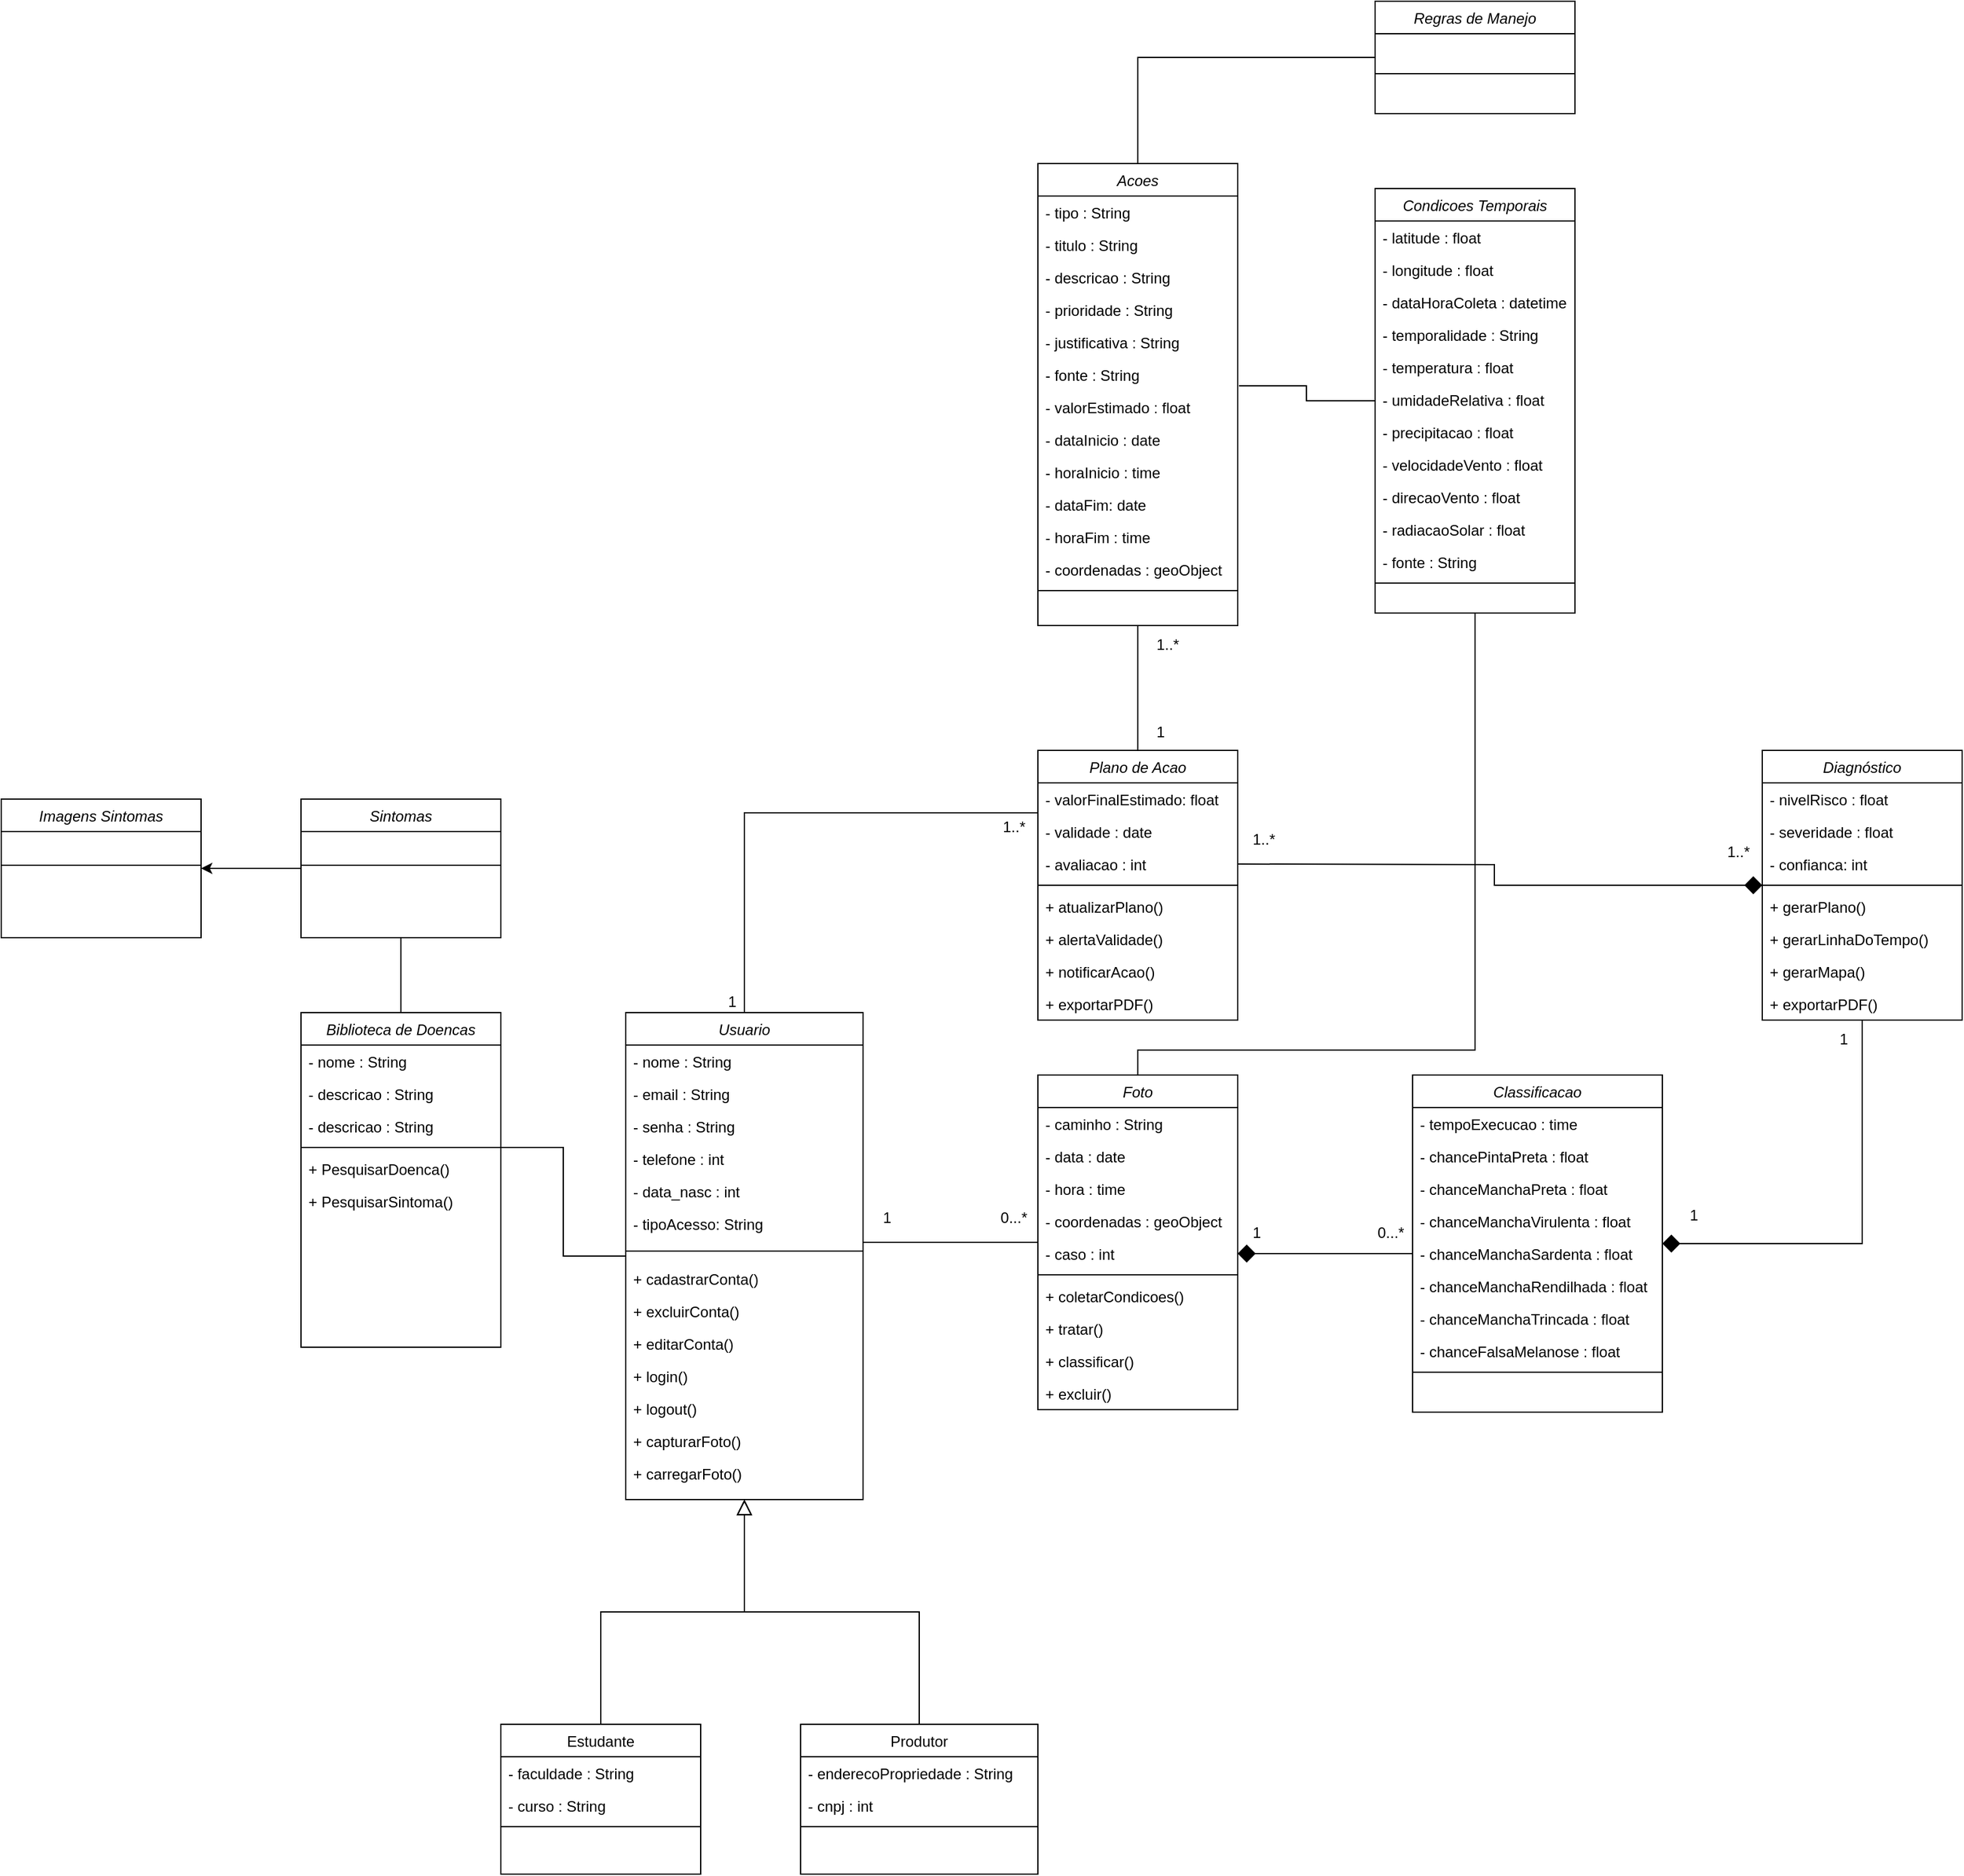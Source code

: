 <mxfile version="28.2.5">
  <diagram name="Page-1" id="BK-RmMaJlk2OzHddh4OF">
    <mxGraphModel dx="2253" dy="1946" grid="1" gridSize="10" guides="1" tooltips="1" connect="1" arrows="1" fold="1" page="1" pageScale="1" pageWidth="827" pageHeight="1169" math="0" shadow="0">
      <root>
        <mxCell id="0" />
        <mxCell id="1" parent="0" />
        <mxCell id="qF_1rKY4jH4bdmQ9bL5c-1" value="Usuario" style="swimlane;fontStyle=2;align=center;verticalAlign=top;childLayout=stackLayout;horizontal=1;startSize=26;horizontalStack=0;resizeParent=1;resizeLast=0;collapsible=1;marginBottom=0;rounded=0;shadow=0;strokeWidth=1;" vertex="1" parent="1">
          <mxGeometry x="210" y="40" width="190" height="390" as="geometry">
            <mxRectangle x="230" y="140" width="160" height="26" as="alternateBounds" />
          </mxGeometry>
        </mxCell>
        <mxCell id="qF_1rKY4jH4bdmQ9bL5c-2" value="- nome : String" style="text;align=left;verticalAlign=top;spacingLeft=4;spacingRight=4;overflow=hidden;rotatable=0;points=[[0,0.5],[1,0.5]];portConstraint=eastwest;" vertex="1" parent="qF_1rKY4jH4bdmQ9bL5c-1">
          <mxGeometry y="26" width="190" height="26" as="geometry" />
        </mxCell>
        <mxCell id="qF_1rKY4jH4bdmQ9bL5c-3" value="- email : String" style="text;align=left;verticalAlign=top;spacingLeft=4;spacingRight=4;overflow=hidden;rotatable=0;points=[[0,0.5],[1,0.5]];portConstraint=eastwest;rounded=0;shadow=0;html=0;" vertex="1" parent="qF_1rKY4jH4bdmQ9bL5c-1">
          <mxGeometry y="52" width="190" height="26" as="geometry" />
        </mxCell>
        <mxCell id="qF_1rKY4jH4bdmQ9bL5c-4" value="- senha : String" style="text;align=left;verticalAlign=top;spacingLeft=4;spacingRight=4;overflow=hidden;rotatable=0;points=[[0,0.5],[1,0.5]];portConstraint=eastwest;rounded=0;shadow=0;html=0;" vertex="1" parent="qF_1rKY4jH4bdmQ9bL5c-1">
          <mxGeometry y="78" width="190" height="26" as="geometry" />
        </mxCell>
        <mxCell id="qF_1rKY4jH4bdmQ9bL5c-5" value="- telefone : int" style="text;align=left;verticalAlign=top;spacingLeft=4;spacingRight=4;overflow=hidden;rotatable=0;points=[[0,0.5],[1,0.5]];portConstraint=eastwest;rounded=0;shadow=0;html=0;" vertex="1" parent="qF_1rKY4jH4bdmQ9bL5c-1">
          <mxGeometry y="104" width="190" height="26" as="geometry" />
        </mxCell>
        <mxCell id="qF_1rKY4jH4bdmQ9bL5c-148" value="- data_nasc : int" style="text;align=left;verticalAlign=top;spacingLeft=4;spacingRight=4;overflow=hidden;rotatable=0;points=[[0,0.5],[1,0.5]];portConstraint=eastwest;rounded=0;shadow=0;html=0;" vertex="1" parent="qF_1rKY4jH4bdmQ9bL5c-1">
          <mxGeometry y="130" width="190" height="26" as="geometry" />
        </mxCell>
        <mxCell id="qF_1rKY4jH4bdmQ9bL5c-6" value="- tipoAcesso: String" style="text;align=left;verticalAlign=top;spacingLeft=4;spacingRight=4;overflow=hidden;rotatable=0;points=[[0,0.5],[1,0.5]];portConstraint=eastwest;rounded=0;shadow=0;html=0;" vertex="1" parent="qF_1rKY4jH4bdmQ9bL5c-1">
          <mxGeometry y="156" width="190" height="26" as="geometry" />
        </mxCell>
        <mxCell id="qF_1rKY4jH4bdmQ9bL5c-7" value="" style="line;html=1;strokeWidth=1;align=left;verticalAlign=middle;spacingTop=-1;spacingLeft=3;spacingRight=3;rotatable=0;labelPosition=right;points=[];portConstraint=eastwest;" vertex="1" parent="qF_1rKY4jH4bdmQ9bL5c-1">
          <mxGeometry y="182" width="190" height="18" as="geometry" />
        </mxCell>
        <mxCell id="qF_1rKY4jH4bdmQ9bL5c-8" value="+ cadastrarConta()" style="text;align=left;verticalAlign=top;spacingLeft=4;spacingRight=4;overflow=hidden;rotatable=0;points=[[0,0.5],[1,0.5]];portConstraint=eastwest;rounded=0;shadow=0;html=0;" vertex="1" parent="qF_1rKY4jH4bdmQ9bL5c-1">
          <mxGeometry y="200" width="190" height="26" as="geometry" />
        </mxCell>
        <mxCell id="qF_1rKY4jH4bdmQ9bL5c-9" value="+ excluirConta()" style="text;align=left;verticalAlign=top;spacingLeft=4;spacingRight=4;overflow=hidden;rotatable=0;points=[[0,0.5],[1,0.5]];portConstraint=eastwest;rounded=0;shadow=0;html=0;" vertex="1" parent="qF_1rKY4jH4bdmQ9bL5c-1">
          <mxGeometry y="226" width="190" height="26" as="geometry" />
        </mxCell>
        <mxCell id="qF_1rKY4jH4bdmQ9bL5c-10" value="+ editarConta()" style="text;align=left;verticalAlign=top;spacingLeft=4;spacingRight=4;overflow=hidden;rotatable=0;points=[[0,0.5],[1,0.5]];portConstraint=eastwest;rounded=0;shadow=0;html=0;" vertex="1" parent="qF_1rKY4jH4bdmQ9bL5c-1">
          <mxGeometry y="252" width="190" height="26" as="geometry" />
        </mxCell>
        <mxCell id="qF_1rKY4jH4bdmQ9bL5c-11" value="+ login()" style="text;align=left;verticalAlign=top;spacingLeft=4;spacingRight=4;overflow=hidden;rotatable=0;points=[[0,0.5],[1,0.5]];portConstraint=eastwest;rounded=0;shadow=0;html=0;" vertex="1" parent="qF_1rKY4jH4bdmQ9bL5c-1">
          <mxGeometry y="278" width="190" height="26" as="geometry" />
        </mxCell>
        <mxCell id="qF_1rKY4jH4bdmQ9bL5c-12" value="+ logout()" style="text;align=left;verticalAlign=top;spacingLeft=4;spacingRight=4;overflow=hidden;rotatable=0;points=[[0,0.5],[1,0.5]];portConstraint=eastwest;rounded=0;shadow=0;html=0;" vertex="1" parent="qF_1rKY4jH4bdmQ9bL5c-1">
          <mxGeometry y="304" width="190" height="26" as="geometry" />
        </mxCell>
        <mxCell id="qF_1rKY4jH4bdmQ9bL5c-13" value="+ capturarFoto()" style="text;align=left;verticalAlign=top;spacingLeft=4;spacingRight=4;overflow=hidden;rotatable=0;points=[[0,0.5],[1,0.5]];portConstraint=eastwest;rounded=0;shadow=0;html=0;" vertex="1" parent="qF_1rKY4jH4bdmQ9bL5c-1">
          <mxGeometry y="330" width="190" height="26" as="geometry" />
        </mxCell>
        <mxCell id="qF_1rKY4jH4bdmQ9bL5c-14" value="+ carregarFoto()" style="text;align=left;verticalAlign=top;spacingLeft=4;spacingRight=4;overflow=hidden;rotatable=0;points=[[0,0.5],[1,0.5]];portConstraint=eastwest;rounded=0;shadow=0;html=0;" vertex="1" parent="qF_1rKY4jH4bdmQ9bL5c-1">
          <mxGeometry y="356" width="190" height="26" as="geometry" />
        </mxCell>
        <mxCell id="qF_1rKY4jH4bdmQ9bL5c-16" value="Estudante" style="swimlane;fontStyle=0;align=center;verticalAlign=top;childLayout=stackLayout;horizontal=1;startSize=26;horizontalStack=0;resizeParent=1;resizeLast=0;collapsible=1;marginBottom=0;rounded=0;shadow=0;strokeWidth=1;" vertex="1" parent="1">
          <mxGeometry x="110" y="610" width="160" height="120" as="geometry">
            <mxRectangle x="130" y="380" width="160" height="26" as="alternateBounds" />
          </mxGeometry>
        </mxCell>
        <mxCell id="qF_1rKY4jH4bdmQ9bL5c-17" value="- faculdade : String" style="text;align=left;verticalAlign=top;spacingLeft=4;spacingRight=4;overflow=hidden;rotatable=0;points=[[0,0.5],[1,0.5]];portConstraint=eastwest;" vertex="1" parent="qF_1rKY4jH4bdmQ9bL5c-16">
          <mxGeometry y="26" width="160" height="26" as="geometry" />
        </mxCell>
        <mxCell id="qF_1rKY4jH4bdmQ9bL5c-18" value="- curso : String" style="text;align=left;verticalAlign=top;spacingLeft=4;spacingRight=4;overflow=hidden;rotatable=0;points=[[0,0.5],[1,0.5]];portConstraint=eastwest;rounded=0;shadow=0;html=0;" vertex="1" parent="qF_1rKY4jH4bdmQ9bL5c-16">
          <mxGeometry y="52" width="160" height="26" as="geometry" />
        </mxCell>
        <mxCell id="qF_1rKY4jH4bdmQ9bL5c-19" value="" style="line;html=1;strokeWidth=1;align=left;verticalAlign=middle;spacingTop=-1;spacingLeft=3;spacingRight=3;rotatable=0;labelPosition=right;points=[];portConstraint=eastwest;" vertex="1" parent="qF_1rKY4jH4bdmQ9bL5c-16">
          <mxGeometry y="78" width="160" height="8" as="geometry" />
        </mxCell>
        <mxCell id="qF_1rKY4jH4bdmQ9bL5c-20" value="" style="endArrow=block;endSize=10;endFill=0;shadow=0;strokeWidth=1;rounded=0;curved=0;edgeStyle=elbowEdgeStyle;elbow=vertical;" edge="1" parent="1" source="qF_1rKY4jH4bdmQ9bL5c-16" target="qF_1rKY4jH4bdmQ9bL5c-1">
          <mxGeometry width="160" relative="1" as="geometry">
            <mxPoint x="200" y="203" as="sourcePoint" />
            <mxPoint x="200" y="203" as="targetPoint" />
          </mxGeometry>
        </mxCell>
        <mxCell id="qF_1rKY4jH4bdmQ9bL5c-21" value="Produtor" style="swimlane;fontStyle=0;align=center;verticalAlign=top;childLayout=stackLayout;horizontal=1;startSize=26;horizontalStack=0;resizeParent=1;resizeLast=0;collapsible=1;marginBottom=0;rounded=0;shadow=0;strokeWidth=1;" vertex="1" parent="1">
          <mxGeometry x="350" y="610" width="190" height="120" as="geometry">
            <mxRectangle x="340" y="380" width="170" height="26" as="alternateBounds" />
          </mxGeometry>
        </mxCell>
        <mxCell id="qF_1rKY4jH4bdmQ9bL5c-22" value="- enderecoPropriedade : String" style="text;align=left;verticalAlign=top;spacingLeft=4;spacingRight=4;overflow=hidden;rotatable=0;points=[[0,0.5],[1,0.5]];portConstraint=eastwest;" vertex="1" parent="qF_1rKY4jH4bdmQ9bL5c-21">
          <mxGeometry y="26" width="190" height="26" as="geometry" />
        </mxCell>
        <mxCell id="qF_1rKY4jH4bdmQ9bL5c-23" value="- cnpj : int" style="text;align=left;verticalAlign=top;spacingLeft=4;spacingRight=4;overflow=hidden;rotatable=0;points=[[0,0.5],[1,0.5]];portConstraint=eastwest;" vertex="1" parent="qF_1rKY4jH4bdmQ9bL5c-21">
          <mxGeometry y="52" width="190" height="26" as="geometry" />
        </mxCell>
        <mxCell id="qF_1rKY4jH4bdmQ9bL5c-24" value="" style="line;html=1;strokeWidth=1;align=left;verticalAlign=middle;spacingTop=-1;spacingLeft=3;spacingRight=3;rotatable=0;labelPosition=right;points=[];portConstraint=eastwest;" vertex="1" parent="qF_1rKY4jH4bdmQ9bL5c-21">
          <mxGeometry y="78" width="190" height="8" as="geometry" />
        </mxCell>
        <mxCell id="qF_1rKY4jH4bdmQ9bL5c-25" value="" style="endArrow=block;endSize=10;endFill=0;shadow=0;strokeWidth=1;rounded=0;curved=0;edgeStyle=elbowEdgeStyle;elbow=vertical;" edge="1" parent="1" source="qF_1rKY4jH4bdmQ9bL5c-21" target="qF_1rKY4jH4bdmQ9bL5c-1">
          <mxGeometry width="160" relative="1" as="geometry">
            <mxPoint x="210" y="373" as="sourcePoint" />
            <mxPoint x="310" y="271" as="targetPoint" />
          </mxGeometry>
        </mxCell>
        <mxCell id="qF_1rKY4jH4bdmQ9bL5c-143" style="edgeStyle=orthogonalEdgeStyle;rounded=0;orthogonalLoop=1;jettySize=auto;html=1;entryX=0.5;entryY=1;entryDx=0;entryDy=0;endArrow=none;endFill=0;" edge="1" parent="1" source="qF_1rKY4jH4bdmQ9bL5c-26" target="qF_1rKY4jH4bdmQ9bL5c-90">
          <mxGeometry relative="1" as="geometry">
            <Array as="points">
              <mxPoint x="620" y="70" />
              <mxPoint x="890" y="70" />
            </Array>
          </mxGeometry>
        </mxCell>
        <mxCell id="qF_1rKY4jH4bdmQ9bL5c-26" value="Foto" style="swimlane;fontStyle=2;align=center;verticalAlign=top;childLayout=stackLayout;horizontal=1;startSize=26;horizontalStack=0;resizeParent=1;resizeLast=0;collapsible=1;marginBottom=0;rounded=0;shadow=0;strokeWidth=1;" vertex="1" parent="1">
          <mxGeometry x="540" y="90" width="160" height="268" as="geometry">
            <mxRectangle x="550" y="140" width="160" height="26" as="alternateBounds" />
          </mxGeometry>
        </mxCell>
        <mxCell id="qF_1rKY4jH4bdmQ9bL5c-27" value="- caminho : String" style="text;align=left;verticalAlign=top;spacingLeft=4;spacingRight=4;overflow=hidden;rotatable=0;points=[[0,0.5],[1,0.5]];portConstraint=eastwest;" vertex="1" parent="qF_1rKY4jH4bdmQ9bL5c-26">
          <mxGeometry y="26" width="160" height="26" as="geometry" />
        </mxCell>
        <mxCell id="qF_1rKY4jH4bdmQ9bL5c-28" value="- data : date" style="text;align=left;verticalAlign=top;spacingLeft=4;spacingRight=4;overflow=hidden;rotatable=0;points=[[0,0.5],[1,0.5]];portConstraint=eastwest;rounded=0;shadow=0;html=0;" vertex="1" parent="qF_1rKY4jH4bdmQ9bL5c-26">
          <mxGeometry y="52" width="160" height="26" as="geometry" />
        </mxCell>
        <mxCell id="qF_1rKY4jH4bdmQ9bL5c-29" value="- hora : time" style="text;align=left;verticalAlign=top;spacingLeft=4;spacingRight=4;overflow=hidden;rotatable=0;points=[[0,0.5],[1,0.5]];portConstraint=eastwest;rounded=0;shadow=0;html=0;" vertex="1" parent="qF_1rKY4jH4bdmQ9bL5c-26">
          <mxGeometry y="78" width="160" height="26" as="geometry" />
        </mxCell>
        <mxCell id="qF_1rKY4jH4bdmQ9bL5c-155" value="- coordenadas : geoObject" style="text;align=left;verticalAlign=top;spacingLeft=4;spacingRight=4;overflow=hidden;rotatable=0;points=[[0,0.5],[1,0.5]];portConstraint=eastwest;rounded=0;shadow=0;html=0;" vertex="1" parent="qF_1rKY4jH4bdmQ9bL5c-26">
          <mxGeometry y="104" width="160" height="26" as="geometry" />
        </mxCell>
        <mxCell id="qF_1rKY4jH4bdmQ9bL5c-30" value="- caso : int" style="text;align=left;verticalAlign=top;spacingLeft=4;spacingRight=4;overflow=hidden;rotatable=0;points=[[0,0.5],[1,0.5]];portConstraint=eastwest;rounded=0;shadow=0;html=0;" vertex="1" parent="qF_1rKY4jH4bdmQ9bL5c-26">
          <mxGeometry y="130" width="160" height="26" as="geometry" />
        </mxCell>
        <mxCell id="qF_1rKY4jH4bdmQ9bL5c-31" value="" style="line;html=1;strokeWidth=1;align=left;verticalAlign=middle;spacingTop=-1;spacingLeft=3;spacingRight=3;rotatable=0;labelPosition=right;points=[];portConstraint=eastwest;" vertex="1" parent="qF_1rKY4jH4bdmQ9bL5c-26">
          <mxGeometry y="156" width="160" height="8" as="geometry" />
        </mxCell>
        <mxCell id="qF_1rKY4jH4bdmQ9bL5c-32" value="+ coletarCondicoes()" style="text;align=left;verticalAlign=top;spacingLeft=4;spacingRight=4;overflow=hidden;rotatable=0;points=[[0,0.5],[1,0.5]];portConstraint=eastwest;rounded=0;shadow=0;html=0;" vertex="1" parent="qF_1rKY4jH4bdmQ9bL5c-26">
          <mxGeometry y="164" width="160" height="26" as="geometry" />
        </mxCell>
        <mxCell id="qF_1rKY4jH4bdmQ9bL5c-156" value="+ tratar()" style="text;align=left;verticalAlign=top;spacingLeft=4;spacingRight=4;overflow=hidden;rotatable=0;points=[[0,0.5],[1,0.5]];portConstraint=eastwest;rounded=0;shadow=0;html=0;" vertex="1" parent="qF_1rKY4jH4bdmQ9bL5c-26">
          <mxGeometry y="190" width="160" height="26" as="geometry" />
        </mxCell>
        <mxCell id="qF_1rKY4jH4bdmQ9bL5c-33" value="+ classificar()" style="text;align=left;verticalAlign=top;spacingLeft=4;spacingRight=4;overflow=hidden;rotatable=0;points=[[0,0.5],[1,0.5]];portConstraint=eastwest;rounded=0;shadow=0;html=0;" vertex="1" parent="qF_1rKY4jH4bdmQ9bL5c-26">
          <mxGeometry y="216" width="160" height="26" as="geometry" />
        </mxCell>
        <mxCell id="qF_1rKY4jH4bdmQ9bL5c-34" value="+ excluir()" style="text;align=left;verticalAlign=top;spacingLeft=4;spacingRight=4;overflow=hidden;rotatable=0;points=[[0,0.5],[1,0.5]];portConstraint=eastwest;rounded=0;shadow=0;html=0;" vertex="1" parent="qF_1rKY4jH4bdmQ9bL5c-26">
          <mxGeometry y="242" width="160" height="26" as="geometry" />
        </mxCell>
        <mxCell id="qF_1rKY4jH4bdmQ9bL5c-35" value="" style="endArrow=none;shadow=0;strokeWidth=1;rounded=0;curved=0;endFill=0;edgeStyle=elbowEdgeStyle;elbow=vertical;" edge="1" parent="1" source="qF_1rKY4jH4bdmQ9bL5c-1" target="qF_1rKY4jH4bdmQ9bL5c-26">
          <mxGeometry x="0.5" y="41" relative="1" as="geometry">
            <mxPoint x="380" y="192" as="sourcePoint" />
            <mxPoint x="540" y="192" as="targetPoint" />
            <mxPoint x="-40" y="32" as="offset" />
          </mxGeometry>
        </mxCell>
        <mxCell id="qF_1rKY4jH4bdmQ9bL5c-36" value="1" style="resizable=0;align=left;verticalAlign=bottom;labelBackgroundColor=none;fontSize=12;" connectable="0" vertex="1" parent="qF_1rKY4jH4bdmQ9bL5c-35">
          <mxGeometry x="-1" relative="1" as="geometry">
            <mxPoint x="14" y="-11" as="offset" />
          </mxGeometry>
        </mxCell>
        <mxCell id="qF_1rKY4jH4bdmQ9bL5c-37" value="0...*" style="resizable=0;align=right;verticalAlign=bottom;labelBackgroundColor=none;fontSize=12;" connectable="0" vertex="1" parent="qF_1rKY4jH4bdmQ9bL5c-35">
          <mxGeometry x="1" relative="1" as="geometry">
            <mxPoint x="-7" y="-11" as="offset" />
          </mxGeometry>
        </mxCell>
        <mxCell id="qF_1rKY4jH4bdmQ9bL5c-38" style="edgeStyle=orthogonalEdgeStyle;rounded=0;orthogonalLoop=1;jettySize=auto;html=1;entryX=0.5;entryY=1;entryDx=0;entryDy=0;endArrow=none;endFill=0;startArrow=diamond;startFill=1;startSize=12;" edge="1" parent="1" source="qF_1rKY4jH4bdmQ9bL5c-39" target="qF_1rKY4jH4bdmQ9bL5c-64">
          <mxGeometry relative="1" as="geometry" />
        </mxCell>
        <mxCell id="qF_1rKY4jH4bdmQ9bL5c-39" value="Classificacao" style="swimlane;fontStyle=2;align=center;verticalAlign=top;childLayout=stackLayout;horizontal=1;startSize=26;horizontalStack=0;resizeParent=1;resizeLast=0;collapsible=1;marginBottom=0;rounded=0;shadow=0;strokeWidth=1;" vertex="1" parent="1">
          <mxGeometry x="840" y="90" width="200" height="270" as="geometry">
            <mxRectangle x="550" y="140" width="160" height="26" as="alternateBounds" />
          </mxGeometry>
        </mxCell>
        <mxCell id="qF_1rKY4jH4bdmQ9bL5c-40" value="- tempoExecucao : time" style="text;align=left;verticalAlign=top;spacingLeft=4;spacingRight=4;overflow=hidden;rotatable=0;points=[[0,0.5],[1,0.5]];portConstraint=eastwest;" vertex="1" parent="qF_1rKY4jH4bdmQ9bL5c-39">
          <mxGeometry y="26" width="200" height="26" as="geometry" />
        </mxCell>
        <mxCell id="qF_1rKY4jH4bdmQ9bL5c-42" value="- chancePintaPreta : float" style="text;align=left;verticalAlign=top;spacingLeft=4;spacingRight=4;overflow=hidden;rotatable=0;points=[[0,0.5],[1,0.5]];portConstraint=eastwest;rounded=0;shadow=0;html=0;" vertex="1" parent="qF_1rKY4jH4bdmQ9bL5c-39">
          <mxGeometry y="52" width="200" height="26" as="geometry" />
        </mxCell>
        <mxCell id="qF_1rKY4jH4bdmQ9bL5c-43" value="- chanceManchaPreta : float" style="text;align=left;verticalAlign=top;spacingLeft=4;spacingRight=4;overflow=hidden;rotatable=0;points=[[0,0.5],[1,0.5]];portConstraint=eastwest;rounded=0;shadow=0;html=0;" vertex="1" parent="qF_1rKY4jH4bdmQ9bL5c-39">
          <mxGeometry y="78" width="200" height="26" as="geometry" />
        </mxCell>
        <mxCell id="qF_1rKY4jH4bdmQ9bL5c-44" value="- chanceManchaVirulenta : float" style="text;align=left;verticalAlign=top;spacingLeft=4;spacingRight=4;overflow=hidden;rotatable=0;points=[[0,0.5],[1,0.5]];portConstraint=eastwest;rounded=0;shadow=0;html=0;" vertex="1" parent="qF_1rKY4jH4bdmQ9bL5c-39">
          <mxGeometry y="104" width="200" height="26" as="geometry" />
        </mxCell>
        <mxCell id="qF_1rKY4jH4bdmQ9bL5c-45" value="- chanceManchaSardenta : float" style="text;align=left;verticalAlign=top;spacingLeft=4;spacingRight=4;overflow=hidden;rotatable=0;points=[[0,0.5],[1,0.5]];portConstraint=eastwest;rounded=0;shadow=0;html=0;" vertex="1" parent="qF_1rKY4jH4bdmQ9bL5c-39">
          <mxGeometry y="130" width="200" height="26" as="geometry" />
        </mxCell>
        <mxCell id="qF_1rKY4jH4bdmQ9bL5c-46" value="- chanceManchaRendilhada : float" style="text;align=left;verticalAlign=top;spacingLeft=4;spacingRight=4;overflow=hidden;rotatable=0;points=[[0,0.5],[1,0.5]];portConstraint=eastwest;rounded=0;shadow=0;html=0;" vertex="1" parent="qF_1rKY4jH4bdmQ9bL5c-39">
          <mxGeometry y="156" width="200" height="26" as="geometry" />
        </mxCell>
        <mxCell id="qF_1rKY4jH4bdmQ9bL5c-47" value="- chanceManchaTrincada : float" style="text;align=left;verticalAlign=top;spacingLeft=4;spacingRight=4;overflow=hidden;rotatable=0;points=[[0,0.5],[1,0.5]];portConstraint=eastwest;rounded=0;shadow=0;html=0;" vertex="1" parent="qF_1rKY4jH4bdmQ9bL5c-39">
          <mxGeometry y="182" width="200" height="26" as="geometry" />
        </mxCell>
        <mxCell id="qF_1rKY4jH4bdmQ9bL5c-48" value="- chanceFalsaMelanose : float" style="text;align=left;verticalAlign=top;spacingLeft=4;spacingRight=4;overflow=hidden;rotatable=0;points=[[0,0.5],[1,0.5]];portConstraint=eastwest;rounded=0;shadow=0;html=0;" vertex="1" parent="qF_1rKY4jH4bdmQ9bL5c-39">
          <mxGeometry y="208" width="200" height="26" as="geometry" />
        </mxCell>
        <mxCell id="qF_1rKY4jH4bdmQ9bL5c-49" value="" style="line;html=1;strokeWidth=1;align=left;verticalAlign=middle;spacingTop=-1;spacingLeft=3;spacingRight=3;rotatable=0;labelPosition=right;points=[];portConstraint=eastwest;" vertex="1" parent="qF_1rKY4jH4bdmQ9bL5c-39">
          <mxGeometry y="234" width="200" height="8" as="geometry" />
        </mxCell>
        <mxCell id="qF_1rKY4jH4bdmQ9bL5c-52" value="" style="edgeStyle=orthogonalEdgeStyle;rounded=0;orthogonalLoop=1;jettySize=auto;html=1;entryX=0;entryY=0.5;entryDx=0;entryDy=0;endArrow=none;endFill=0;startArrow=diamond;startFill=1;startSize=12;" edge="1" parent="1" source="qF_1rKY4jH4bdmQ9bL5c-30" target="qF_1rKY4jH4bdmQ9bL5c-45">
          <mxGeometry relative="1" as="geometry" />
        </mxCell>
        <mxCell id="qF_1rKY4jH4bdmQ9bL5c-53" value="1" style="resizable=0;align=left;verticalAlign=bottom;labelBackgroundColor=none;fontSize=12;" connectable="0" vertex="1" parent="1">
          <mxGeometry x="710" y="225" as="geometry" />
        </mxCell>
        <mxCell id="qF_1rKY4jH4bdmQ9bL5c-54" value="0...*" style="resizable=0;align=left;verticalAlign=bottom;labelBackgroundColor=none;fontSize=12;direction=west;" connectable="0" vertex="1" parent="1">
          <mxGeometry x="810" y="225" as="geometry" />
        </mxCell>
        <mxCell id="qF_1rKY4jH4bdmQ9bL5c-55" value="Plano de Acao" style="swimlane;fontStyle=2;align=center;verticalAlign=top;childLayout=stackLayout;horizontal=1;startSize=26;horizontalStack=0;resizeParent=1;resizeLast=0;collapsible=1;marginBottom=0;rounded=0;shadow=0;strokeWidth=1;" vertex="1" parent="1">
          <mxGeometry x="540" y="-170" width="160" height="216" as="geometry">
            <mxRectangle x="550" y="140" width="160" height="26" as="alternateBounds" />
          </mxGeometry>
        </mxCell>
        <mxCell id="qF_1rKY4jH4bdmQ9bL5c-78" value="- valorFinalEstimado: float" style="text;align=left;verticalAlign=top;spacingLeft=4;spacingRight=4;overflow=hidden;rotatable=0;points=[[0,0.5],[1,0.5]];portConstraint=eastwest;" vertex="1" parent="qF_1rKY4jH4bdmQ9bL5c-55">
          <mxGeometry y="26" width="160" height="26" as="geometry" />
        </mxCell>
        <mxCell id="qF_1rKY4jH4bdmQ9bL5c-81" value="- validade : date" style="text;align=left;verticalAlign=top;spacingLeft=4;spacingRight=4;overflow=hidden;rotatable=0;points=[[0,0.5],[1,0.5]];portConstraint=eastwest;" vertex="1" parent="qF_1rKY4jH4bdmQ9bL5c-55">
          <mxGeometry y="52" width="160" height="26" as="geometry" />
        </mxCell>
        <mxCell id="qF_1rKY4jH4bdmQ9bL5c-110" value="- avaliacao : int" style="text;align=left;verticalAlign=top;spacingLeft=4;spacingRight=4;overflow=hidden;rotatable=0;points=[[0,0.5],[1,0.5]];portConstraint=eastwest;" vertex="1" parent="qF_1rKY4jH4bdmQ9bL5c-55">
          <mxGeometry y="78" width="160" height="26" as="geometry" />
        </mxCell>
        <mxCell id="qF_1rKY4jH4bdmQ9bL5c-57" value="" style="line;html=1;strokeWidth=1;align=left;verticalAlign=middle;spacingTop=-1;spacingLeft=3;spacingRight=3;rotatable=0;labelPosition=right;points=[];portConstraint=eastwest;" vertex="1" parent="qF_1rKY4jH4bdmQ9bL5c-55">
          <mxGeometry y="104" width="160" height="8" as="geometry" />
        </mxCell>
        <mxCell id="qF_1rKY4jH4bdmQ9bL5c-126" value="+ atualizarPlano()" style="text;align=left;verticalAlign=top;spacingLeft=4;spacingRight=4;overflow=hidden;rotatable=0;points=[[0,0.5],[1,0.5]];portConstraint=eastwest;" vertex="1" parent="qF_1rKY4jH4bdmQ9bL5c-55">
          <mxGeometry y="112" width="160" height="26" as="geometry" />
        </mxCell>
        <mxCell id="qF_1rKY4jH4bdmQ9bL5c-157" value="+ alertaValidade()" style="text;align=left;verticalAlign=top;spacingLeft=4;spacingRight=4;overflow=hidden;rotatable=0;points=[[0,0.5],[1,0.5]];portConstraint=eastwest;" vertex="1" parent="qF_1rKY4jH4bdmQ9bL5c-55">
          <mxGeometry y="138" width="160" height="26" as="geometry" />
        </mxCell>
        <mxCell id="qF_1rKY4jH4bdmQ9bL5c-127" value="+ notificarAcao()" style="text;align=left;verticalAlign=top;spacingLeft=4;spacingRight=4;overflow=hidden;rotatable=0;points=[[0,0.5],[1,0.5]];portConstraint=eastwest;" vertex="1" parent="qF_1rKY4jH4bdmQ9bL5c-55">
          <mxGeometry y="164" width="160" height="26" as="geometry" />
        </mxCell>
        <mxCell id="qF_1rKY4jH4bdmQ9bL5c-144" value="+ exportarPDF()" style="text;align=left;verticalAlign=top;spacingLeft=4;spacingRight=4;overflow=hidden;rotatable=0;points=[[0,0.5],[1,0.5]];portConstraint=eastwest;" vertex="1" parent="qF_1rKY4jH4bdmQ9bL5c-55">
          <mxGeometry y="190" width="160" height="26" as="geometry" />
        </mxCell>
        <mxCell id="qF_1rKY4jH4bdmQ9bL5c-59" value="1" style="resizable=0;align=left;verticalAlign=bottom;labelBackgroundColor=none;fontSize=12;" connectable="0" vertex="1" parent="1">
          <mxGeometry x="290" y="40" as="geometry" />
        </mxCell>
        <mxCell id="qF_1rKY4jH4bdmQ9bL5c-60" value="1..*" style="resizable=0;align=left;verticalAlign=bottom;labelBackgroundColor=none;fontSize=12;" connectable="0" vertex="1" parent="1">
          <mxGeometry x="510" y="-100" as="geometry" />
        </mxCell>
        <mxCell id="qF_1rKY4jH4bdmQ9bL5c-61" style="edgeStyle=orthogonalEdgeStyle;rounded=0;orthogonalLoop=1;jettySize=auto;html=1;entryX=0;entryY=0.5;entryDx=0;entryDy=0;endArrow=diamond;endFill=1;startSize=6;endSize=12;" edge="1" parent="1" target="qF_1rKY4jH4bdmQ9bL5c-64">
          <mxGeometry relative="1" as="geometry">
            <mxPoint x="700" y="-79" as="sourcePoint" />
          </mxGeometry>
        </mxCell>
        <mxCell id="qF_1rKY4jH4bdmQ9bL5c-62" value="1..*" style="resizable=0;align=left;verticalAlign=bottom;labelBackgroundColor=none;fontSize=12;direction=west;" connectable="0" vertex="1" parent="1">
          <mxGeometry x="1090" y="-80" as="geometry" />
        </mxCell>
        <mxCell id="qF_1rKY4jH4bdmQ9bL5c-63" value="1..*" style="resizable=0;align=left;verticalAlign=bottom;labelBackgroundColor=none;fontSize=12;direction=west;" connectable="0" vertex="1" parent="1">
          <mxGeometry x="710" y="-90" as="geometry" />
        </mxCell>
        <mxCell id="qF_1rKY4jH4bdmQ9bL5c-64" value="Diagnóstico" style="swimlane;fontStyle=2;align=center;verticalAlign=top;childLayout=stackLayout;horizontal=1;startSize=26;horizontalStack=0;resizeParent=1;resizeLast=0;collapsible=1;marginBottom=0;rounded=0;shadow=0;strokeWidth=1;" vertex="1" parent="1">
          <mxGeometry x="1120" y="-170" width="160" height="216" as="geometry">
            <mxRectangle x="550" y="140" width="160" height="26" as="alternateBounds" />
          </mxGeometry>
        </mxCell>
        <mxCell id="qF_1rKY4jH4bdmQ9bL5c-65" value="- nivelRisco : float" style="text;align=left;verticalAlign=top;spacingLeft=4;spacingRight=4;overflow=hidden;rotatable=0;points=[[0,0.5],[1,0.5]];portConstraint=eastwest;" vertex="1" parent="qF_1rKY4jH4bdmQ9bL5c-64">
          <mxGeometry y="26" width="160" height="26" as="geometry" />
        </mxCell>
        <mxCell id="qF_1rKY4jH4bdmQ9bL5c-145" value="- severidade : float" style="text;align=left;verticalAlign=top;spacingLeft=4;spacingRight=4;overflow=hidden;rotatable=0;points=[[0,0.5],[1,0.5]];portConstraint=eastwest;" vertex="1" parent="qF_1rKY4jH4bdmQ9bL5c-64">
          <mxGeometry y="52" width="160" height="26" as="geometry" />
        </mxCell>
        <mxCell id="qF_1rKY4jH4bdmQ9bL5c-128" value="- confianca: int" style="text;align=left;verticalAlign=top;spacingLeft=4;spacingRight=4;overflow=hidden;rotatable=0;points=[[0,0.5],[1,0.5]];portConstraint=eastwest;" vertex="1" parent="qF_1rKY4jH4bdmQ9bL5c-64">
          <mxGeometry y="78" width="160" height="26" as="geometry" />
        </mxCell>
        <mxCell id="qF_1rKY4jH4bdmQ9bL5c-66" value="" style="line;html=1;strokeWidth=1;align=left;verticalAlign=middle;spacingTop=-1;spacingLeft=3;spacingRight=3;rotatable=0;labelPosition=right;points=[];portConstraint=eastwest;" vertex="1" parent="qF_1rKY4jH4bdmQ9bL5c-64">
          <mxGeometry y="104" width="160" height="8" as="geometry" />
        </mxCell>
        <mxCell id="qF_1rKY4jH4bdmQ9bL5c-149" value="+ gerarPlano()" style="text;align=left;verticalAlign=top;spacingLeft=4;spacingRight=4;overflow=hidden;rotatable=0;points=[[0,0.5],[1,0.5]];portConstraint=eastwest;rounded=0;shadow=0;html=0;" vertex="1" parent="qF_1rKY4jH4bdmQ9bL5c-64">
          <mxGeometry y="112" width="160" height="26" as="geometry" />
        </mxCell>
        <mxCell id="qF_1rKY4jH4bdmQ9bL5c-152" value="+ gerarLinhaDoTempo()" style="text;align=left;verticalAlign=top;spacingLeft=4;spacingRight=4;overflow=hidden;rotatable=0;points=[[0,0.5],[1,0.5]];portConstraint=eastwest;rounded=0;shadow=0;html=0;" vertex="1" parent="qF_1rKY4jH4bdmQ9bL5c-64">
          <mxGeometry y="138" width="160" height="26" as="geometry" />
        </mxCell>
        <mxCell id="qF_1rKY4jH4bdmQ9bL5c-153" value="+ gerarMapa()" style="text;align=left;verticalAlign=top;spacingLeft=4;spacingRight=4;overflow=hidden;rotatable=0;points=[[0,0.5],[1,0.5]];portConstraint=eastwest;rounded=0;shadow=0;html=0;" vertex="1" parent="qF_1rKY4jH4bdmQ9bL5c-64">
          <mxGeometry y="164" width="160" height="26" as="geometry" />
        </mxCell>
        <mxCell id="qF_1rKY4jH4bdmQ9bL5c-67" value="+ exportarPDF()" style="text;align=left;verticalAlign=top;spacingLeft=4;spacingRight=4;overflow=hidden;rotatable=0;points=[[0,0.5],[1,0.5]];portConstraint=eastwest;rounded=0;shadow=0;html=0;" vertex="1" parent="qF_1rKY4jH4bdmQ9bL5c-64">
          <mxGeometry y="190" width="160" height="26" as="geometry" />
        </mxCell>
        <mxCell id="qF_1rKY4jH4bdmQ9bL5c-68" value="1" style="resizable=0;align=left;verticalAlign=bottom;labelBackgroundColor=none;fontSize=12;direction=west;" connectable="0" vertex="1" parent="1">
          <mxGeometry x="1060" y="211" as="geometry" />
        </mxCell>
        <mxCell id="qF_1rKY4jH4bdmQ9bL5c-69" value="1" style="resizable=0;align=left;verticalAlign=bottom;labelBackgroundColor=none;fontSize=12;direction=west;" connectable="0" vertex="1" parent="1">
          <mxGeometry x="1180" y="70" as="geometry" />
        </mxCell>
        <mxCell id="qF_1rKY4jH4bdmQ9bL5c-70" style="edgeStyle=orthogonalEdgeStyle;rounded=0;orthogonalLoop=1;jettySize=auto;html=1;entryX=0;entryY=0.923;entryDx=0;entryDy=0;entryPerimeter=0;endArrow=none;endFill=0;" edge="1" parent="1" source="qF_1rKY4jH4bdmQ9bL5c-1" target="qF_1rKY4jH4bdmQ9bL5c-78">
          <mxGeometry relative="1" as="geometry" />
        </mxCell>
        <mxCell id="qF_1rKY4jH4bdmQ9bL5c-71" style="edgeStyle=orthogonalEdgeStyle;rounded=0;orthogonalLoop=1;jettySize=auto;html=1;entryX=0.5;entryY=0;entryDx=0;entryDy=0;endArrow=none;endFill=0;" edge="1" parent="1" source="qF_1rKY4jH4bdmQ9bL5c-72" target="qF_1rKY4jH4bdmQ9bL5c-55">
          <mxGeometry relative="1" as="geometry" />
        </mxCell>
        <mxCell id="qF_1rKY4jH4bdmQ9bL5c-141" style="edgeStyle=orthogonalEdgeStyle;rounded=0;orthogonalLoop=1;jettySize=auto;html=1;entryX=0;entryY=0.5;entryDx=0;entryDy=0;exitX=0.5;exitY=0;exitDx=0;exitDy=0;endArrow=none;endFill=0;" edge="1" parent="1" source="qF_1rKY4jH4bdmQ9bL5c-72" target="qF_1rKY4jH4bdmQ9bL5c-129">
          <mxGeometry relative="1" as="geometry" />
        </mxCell>
        <mxCell id="qF_1rKY4jH4bdmQ9bL5c-72" value="Acoes" style="swimlane;fontStyle=2;align=center;verticalAlign=top;childLayout=stackLayout;horizontal=1;startSize=26;horizontalStack=0;resizeParent=1;resizeLast=0;collapsible=1;marginBottom=0;rounded=0;shadow=0;strokeWidth=1;" vertex="1" parent="1">
          <mxGeometry x="540" y="-640" width="160" height="370" as="geometry">
            <mxRectangle x="550" y="140" width="160" height="26" as="alternateBounds" />
          </mxGeometry>
        </mxCell>
        <mxCell id="qF_1rKY4jH4bdmQ9bL5c-73" value="- tipo : String" style="text;align=left;verticalAlign=top;spacingLeft=4;spacingRight=4;overflow=hidden;rotatable=0;points=[[0,0.5],[1,0.5]];portConstraint=eastwest;" vertex="1" parent="qF_1rKY4jH4bdmQ9bL5c-72">
          <mxGeometry y="26" width="160" height="26" as="geometry" />
        </mxCell>
        <mxCell id="qF_1rKY4jH4bdmQ9bL5c-74" value="- titulo : String" style="text;align=left;verticalAlign=top;spacingLeft=4;spacingRight=4;overflow=hidden;rotatable=0;points=[[0,0.5],[1,0.5]];portConstraint=eastwest;" vertex="1" parent="qF_1rKY4jH4bdmQ9bL5c-72">
          <mxGeometry y="52" width="160" height="26" as="geometry" />
        </mxCell>
        <mxCell id="qF_1rKY4jH4bdmQ9bL5c-75" value="- descricao : String" style="text;align=left;verticalAlign=top;spacingLeft=4;spacingRight=4;overflow=hidden;rotatable=0;points=[[0,0.5],[1,0.5]];portConstraint=eastwest;" vertex="1" parent="qF_1rKY4jH4bdmQ9bL5c-72">
          <mxGeometry y="78" width="160" height="26" as="geometry" />
        </mxCell>
        <mxCell id="qF_1rKY4jH4bdmQ9bL5c-113" value="- prioridade : String" style="text;align=left;verticalAlign=top;spacingLeft=4;spacingRight=4;overflow=hidden;rotatable=0;points=[[0,0.5],[1,0.5]];portConstraint=eastwest;" vertex="1" parent="qF_1rKY4jH4bdmQ9bL5c-72">
          <mxGeometry y="104" width="160" height="26" as="geometry" />
        </mxCell>
        <mxCell id="qF_1rKY4jH4bdmQ9bL5c-87" value="- justificativa : String" style="text;align=left;verticalAlign=top;spacingLeft=4;spacingRight=4;overflow=hidden;rotatable=0;points=[[0,0.5],[1,0.5]];portConstraint=eastwest;" vertex="1" parent="qF_1rKY4jH4bdmQ9bL5c-72">
          <mxGeometry y="130" width="160" height="26" as="geometry" />
        </mxCell>
        <mxCell id="qF_1rKY4jH4bdmQ9bL5c-105" value="- fonte : String" style="text;align=left;verticalAlign=top;spacingLeft=4;spacingRight=4;overflow=hidden;rotatable=0;points=[[0,0.5],[1,0.5]];portConstraint=eastwest;" vertex="1" parent="qF_1rKY4jH4bdmQ9bL5c-72">
          <mxGeometry y="156" width="160" height="26" as="geometry" />
        </mxCell>
        <mxCell id="qF_1rKY4jH4bdmQ9bL5c-79" value="- valorEstimado : float" style="text;align=left;verticalAlign=top;spacingLeft=4;spacingRight=4;overflow=hidden;rotatable=0;points=[[0,0.5],[1,0.5]];portConstraint=eastwest;" vertex="1" parent="qF_1rKY4jH4bdmQ9bL5c-72">
          <mxGeometry y="182" width="160" height="26" as="geometry" />
        </mxCell>
        <mxCell id="qF_1rKY4jH4bdmQ9bL5c-82" value="- dataInicio : date" style="text;align=left;verticalAlign=top;spacingLeft=4;spacingRight=4;overflow=hidden;rotatable=0;points=[[0,0.5],[1,0.5]];portConstraint=eastwest;" vertex="1" parent="qF_1rKY4jH4bdmQ9bL5c-72">
          <mxGeometry y="208" width="160" height="26" as="geometry" />
        </mxCell>
        <mxCell id="qF_1rKY4jH4bdmQ9bL5c-83" value="- horaInicio : time" style="text;align=left;verticalAlign=top;spacingLeft=4;spacingRight=4;overflow=hidden;rotatable=0;points=[[0,0.5],[1,0.5]];portConstraint=eastwest;" vertex="1" parent="qF_1rKY4jH4bdmQ9bL5c-72">
          <mxGeometry y="234" width="160" height="26" as="geometry" />
        </mxCell>
        <mxCell id="qF_1rKY4jH4bdmQ9bL5c-84" value="- dataFim: date" style="text;align=left;verticalAlign=top;spacingLeft=4;spacingRight=4;overflow=hidden;rotatable=0;points=[[0,0.5],[1,0.5]];portConstraint=eastwest;" vertex="1" parent="qF_1rKY4jH4bdmQ9bL5c-72">
          <mxGeometry y="260" width="160" height="26" as="geometry" />
        </mxCell>
        <mxCell id="qF_1rKY4jH4bdmQ9bL5c-85" value="- horaFim : time" style="text;align=left;verticalAlign=top;spacingLeft=4;spacingRight=4;overflow=hidden;rotatable=0;points=[[0,0.5],[1,0.5]];portConstraint=eastwest;" vertex="1" parent="qF_1rKY4jH4bdmQ9bL5c-72">
          <mxGeometry y="286" width="160" height="26" as="geometry" />
        </mxCell>
        <mxCell id="qF_1rKY4jH4bdmQ9bL5c-88" value="- coordenadas : geoObject" style="text;align=left;verticalAlign=top;spacingLeft=4;spacingRight=4;overflow=hidden;rotatable=0;points=[[0,0.5],[1,0.5]];portConstraint=eastwest;" vertex="1" parent="qF_1rKY4jH4bdmQ9bL5c-72">
          <mxGeometry y="312" width="160" height="26" as="geometry" />
        </mxCell>
        <mxCell id="qF_1rKY4jH4bdmQ9bL5c-76" value="" style="line;html=1;strokeWidth=1;align=left;verticalAlign=middle;spacingTop=-1;spacingLeft=3;spacingRight=3;rotatable=0;labelPosition=right;points=[];portConstraint=eastwest;" vertex="1" parent="qF_1rKY4jH4bdmQ9bL5c-72">
          <mxGeometry y="338" width="160" height="8" as="geometry" />
        </mxCell>
        <mxCell id="qF_1rKY4jH4bdmQ9bL5c-90" value="Condicoes Temporais" style="swimlane;fontStyle=2;align=center;verticalAlign=top;childLayout=stackLayout;horizontal=1;startSize=26;horizontalStack=0;resizeParent=1;resizeLast=0;collapsible=1;marginBottom=0;rounded=0;shadow=0;strokeWidth=1;" vertex="1" parent="1">
          <mxGeometry x="810" y="-620" width="160" height="340" as="geometry">
            <mxRectangle x="550" y="140" width="160" height="26" as="alternateBounds" />
          </mxGeometry>
        </mxCell>
        <mxCell id="qF_1rKY4jH4bdmQ9bL5c-108" value="- latitude : float" style="text;align=left;verticalAlign=top;spacingLeft=4;spacingRight=4;overflow=hidden;rotatable=0;points=[[0,0.5],[1,0.5]];portConstraint=eastwest;" vertex="1" parent="qF_1rKY4jH4bdmQ9bL5c-90">
          <mxGeometry y="26" width="160" height="26" as="geometry" />
        </mxCell>
        <mxCell id="qF_1rKY4jH4bdmQ9bL5c-114" value="- longitude : float" style="text;align=left;verticalAlign=top;spacingLeft=4;spacingRight=4;overflow=hidden;rotatable=0;points=[[0,0.5],[1,0.5]];portConstraint=eastwest;" vertex="1" parent="qF_1rKY4jH4bdmQ9bL5c-90">
          <mxGeometry y="52" width="160" height="26" as="geometry" />
        </mxCell>
        <mxCell id="qF_1rKY4jH4bdmQ9bL5c-115" value="- dataHoraColeta : datetime" style="text;align=left;verticalAlign=top;spacingLeft=4;spacingRight=4;overflow=hidden;rotatable=0;points=[[0,0.5],[1,0.5]];portConstraint=eastwest;" vertex="1" parent="qF_1rKY4jH4bdmQ9bL5c-90">
          <mxGeometry y="78" width="160" height="26" as="geometry" />
        </mxCell>
        <mxCell id="qF_1rKY4jH4bdmQ9bL5c-158" value="- temporalidade : String" style="text;align=left;verticalAlign=top;spacingLeft=4;spacingRight=4;overflow=hidden;rotatable=0;points=[[0,0.5],[1,0.5]];portConstraint=eastwest;" vertex="1" parent="qF_1rKY4jH4bdmQ9bL5c-90">
          <mxGeometry y="104" width="160" height="26" as="geometry" />
        </mxCell>
        <mxCell id="qF_1rKY4jH4bdmQ9bL5c-116" value="- temperatura : float" style="text;align=left;verticalAlign=top;spacingLeft=4;spacingRight=4;overflow=hidden;rotatable=0;points=[[0,0.5],[1,0.5]];portConstraint=eastwest;" vertex="1" parent="qF_1rKY4jH4bdmQ9bL5c-90">
          <mxGeometry y="130" width="160" height="26" as="geometry" />
        </mxCell>
        <mxCell id="qF_1rKY4jH4bdmQ9bL5c-118" value="- umidadeRelativa : float" style="text;align=left;verticalAlign=top;spacingLeft=4;spacingRight=4;overflow=hidden;rotatable=0;points=[[0,0.5],[1,0.5]];portConstraint=eastwest;" vertex="1" parent="qF_1rKY4jH4bdmQ9bL5c-90">
          <mxGeometry y="156" width="160" height="26" as="geometry" />
        </mxCell>
        <mxCell id="qF_1rKY4jH4bdmQ9bL5c-119" value="- precipitacao : float" style="text;align=left;verticalAlign=top;spacingLeft=4;spacingRight=4;overflow=hidden;rotatable=0;points=[[0,0.5],[1,0.5]];portConstraint=eastwest;" vertex="1" parent="qF_1rKY4jH4bdmQ9bL5c-90">
          <mxGeometry y="182" width="160" height="26" as="geometry" />
        </mxCell>
        <mxCell id="qF_1rKY4jH4bdmQ9bL5c-120" value="- velocidadeVento : float" style="text;align=left;verticalAlign=top;spacingLeft=4;spacingRight=4;overflow=hidden;rotatable=0;points=[[0,0.5],[1,0.5]];portConstraint=eastwest;" vertex="1" parent="qF_1rKY4jH4bdmQ9bL5c-90">
          <mxGeometry y="208" width="160" height="26" as="geometry" />
        </mxCell>
        <mxCell id="qF_1rKY4jH4bdmQ9bL5c-121" value="- direcaoVento : float" style="text;align=left;verticalAlign=top;spacingLeft=4;spacingRight=4;overflow=hidden;rotatable=0;points=[[0,0.5],[1,0.5]];portConstraint=eastwest;" vertex="1" parent="qF_1rKY4jH4bdmQ9bL5c-90">
          <mxGeometry y="234" width="160" height="26" as="geometry" />
        </mxCell>
        <mxCell id="qF_1rKY4jH4bdmQ9bL5c-122" value="- radiacaoSolar : float" style="text;align=left;verticalAlign=top;spacingLeft=4;spacingRight=4;overflow=hidden;rotatable=0;points=[[0,0.5],[1,0.5]];portConstraint=eastwest;" vertex="1" parent="qF_1rKY4jH4bdmQ9bL5c-90">
          <mxGeometry y="260" width="160" height="26" as="geometry" />
        </mxCell>
        <mxCell id="qF_1rKY4jH4bdmQ9bL5c-125" value="- fonte : String" style="text;align=left;verticalAlign=top;spacingLeft=4;spacingRight=4;overflow=hidden;rotatable=0;points=[[0,0.5],[1,0.5]];portConstraint=eastwest;" vertex="1" parent="qF_1rKY4jH4bdmQ9bL5c-90">
          <mxGeometry y="286" width="160" height="26" as="geometry" />
        </mxCell>
        <mxCell id="qF_1rKY4jH4bdmQ9bL5c-101" value="" style="line;html=1;strokeWidth=1;align=left;verticalAlign=middle;spacingTop=-1;spacingLeft=3;spacingRight=3;rotatable=0;labelPosition=right;points=[];portConstraint=eastwest;" vertex="1" parent="qF_1rKY4jH4bdmQ9bL5c-90">
          <mxGeometry y="312" width="160" height="8" as="geometry" />
        </mxCell>
        <mxCell id="qF_1rKY4jH4bdmQ9bL5c-107" style="edgeStyle=orthogonalEdgeStyle;rounded=0;orthogonalLoop=1;jettySize=auto;html=1;entryX=1.006;entryY=0.846;entryDx=0;entryDy=0;entryPerimeter=0;endArrow=none;endFill=0;" edge="1" parent="1" source="qF_1rKY4jH4bdmQ9bL5c-90" target="qF_1rKY4jH4bdmQ9bL5c-105">
          <mxGeometry relative="1" as="geometry" />
        </mxCell>
        <mxCell id="qF_1rKY4jH4bdmQ9bL5c-111" value="1" style="resizable=0;align=left;verticalAlign=bottom;labelBackgroundColor=none;fontSize=12;direction=west;" connectable="0" vertex="1" parent="1">
          <mxGeometry x="640" y="-180" as="geometry">
            <mxPoint x="-7" y="4" as="offset" />
          </mxGeometry>
        </mxCell>
        <mxCell id="qF_1rKY4jH4bdmQ9bL5c-112" value="1..*" style="resizable=0;align=left;verticalAlign=bottom;labelBackgroundColor=none;fontSize=12;direction=west;" connectable="0" vertex="1" parent="1">
          <mxGeometry x="640" y="-250" as="geometry">
            <mxPoint x="-7" y="4" as="offset" />
          </mxGeometry>
        </mxCell>
        <mxCell id="qF_1rKY4jH4bdmQ9bL5c-129" value="Regras de Manejo" style="swimlane;fontStyle=2;align=center;verticalAlign=top;childLayout=stackLayout;horizontal=1;startSize=26;horizontalStack=0;resizeParent=1;resizeLast=0;collapsible=1;marginBottom=0;rounded=0;shadow=0;strokeWidth=1;" vertex="1" parent="1">
          <mxGeometry x="810" y="-770" width="160" height="90" as="geometry">
            <mxRectangle x="550" y="140" width="160" height="26" as="alternateBounds" />
          </mxGeometry>
        </mxCell>
        <mxCell id="qF_1rKY4jH4bdmQ9bL5c-140" value="" style="line;html=1;strokeWidth=1;align=left;verticalAlign=middle;spacingTop=-1;spacingLeft=3;spacingRight=3;rotatable=0;labelPosition=right;points=[];portConstraint=eastwest;" vertex="1" parent="qF_1rKY4jH4bdmQ9bL5c-129">
          <mxGeometry y="26" width="160" height="64" as="geometry" />
        </mxCell>
        <mxCell id="qF_1rKY4jH4bdmQ9bL5c-159" value="Biblioteca de Doencas" style="swimlane;fontStyle=2;align=center;verticalAlign=top;childLayout=stackLayout;horizontal=1;startSize=26;horizontalStack=0;resizeParent=1;resizeLast=0;collapsible=1;marginBottom=0;rounded=0;shadow=0;strokeWidth=1;" vertex="1" parent="1">
          <mxGeometry x="-50" y="40" width="160" height="268" as="geometry">
            <mxRectangle x="550" y="140" width="160" height="26" as="alternateBounds" />
          </mxGeometry>
        </mxCell>
        <mxCell id="qF_1rKY4jH4bdmQ9bL5c-170" value="- nome : String" style="text;align=left;verticalAlign=top;spacingLeft=4;spacingRight=4;overflow=hidden;rotatable=0;points=[[0,0.5],[1,0.5]];portConstraint=eastwest;" vertex="1" parent="qF_1rKY4jH4bdmQ9bL5c-159">
          <mxGeometry y="26" width="160" height="26" as="geometry" />
        </mxCell>
        <mxCell id="qF_1rKY4jH4bdmQ9bL5c-171" value="- descricao : String" style="text;align=left;verticalAlign=top;spacingLeft=4;spacingRight=4;overflow=hidden;rotatable=0;points=[[0,0.5],[1,0.5]];portConstraint=eastwest;" vertex="1" parent="qF_1rKY4jH4bdmQ9bL5c-159">
          <mxGeometry y="52" width="160" height="26" as="geometry" />
        </mxCell>
        <mxCell id="qF_1rKY4jH4bdmQ9bL5c-160" value="- descricao : String" style="text;align=left;verticalAlign=top;spacingLeft=4;spacingRight=4;overflow=hidden;rotatable=0;points=[[0,0.5],[1,0.5]];portConstraint=eastwest;" vertex="1" parent="qF_1rKY4jH4bdmQ9bL5c-159">
          <mxGeometry y="78" width="160" height="26" as="geometry" />
        </mxCell>
        <mxCell id="qF_1rKY4jH4bdmQ9bL5c-165" value="" style="line;html=1;strokeWidth=1;align=left;verticalAlign=middle;spacingTop=-1;spacingLeft=3;spacingRight=3;rotatable=0;labelPosition=right;points=[];portConstraint=eastwest;" vertex="1" parent="qF_1rKY4jH4bdmQ9bL5c-159">
          <mxGeometry y="104" width="160" height="8" as="geometry" />
        </mxCell>
        <mxCell id="qF_1rKY4jH4bdmQ9bL5c-180" value="+ PesquisarDoenca()" style="text;align=left;verticalAlign=top;spacingLeft=4;spacingRight=4;overflow=hidden;rotatable=0;points=[[0,0.5],[1,0.5]];portConstraint=eastwest;rounded=0;shadow=0;html=0;" vertex="1" parent="qF_1rKY4jH4bdmQ9bL5c-159">
          <mxGeometry y="112" width="160" height="26" as="geometry" />
        </mxCell>
        <mxCell id="qF_1rKY4jH4bdmQ9bL5c-166" value="+ PesquisarSintoma()" style="text;align=left;verticalAlign=top;spacingLeft=4;spacingRight=4;overflow=hidden;rotatable=0;points=[[0,0.5],[1,0.5]];portConstraint=eastwest;rounded=0;shadow=0;html=0;" vertex="1" parent="qF_1rKY4jH4bdmQ9bL5c-159">
          <mxGeometry y="138" width="160" height="26" as="geometry" />
        </mxCell>
        <mxCell id="qF_1rKY4jH4bdmQ9bL5c-178" style="edgeStyle=orthogonalEdgeStyle;rounded=0;orthogonalLoop=1;jettySize=auto;html=1;entryX=0.5;entryY=0;entryDx=0;entryDy=0;endArrow=none;endFill=0;" edge="1" parent="1" source="qF_1rKY4jH4bdmQ9bL5c-172" target="qF_1rKY4jH4bdmQ9bL5c-159">
          <mxGeometry relative="1" as="geometry" />
        </mxCell>
        <mxCell id="qF_1rKY4jH4bdmQ9bL5c-184" value="" style="edgeStyle=orthogonalEdgeStyle;rounded=0;orthogonalLoop=1;jettySize=auto;html=1;" edge="1" parent="1" source="qF_1rKY4jH4bdmQ9bL5c-172" target="qF_1rKY4jH4bdmQ9bL5c-182">
          <mxGeometry relative="1" as="geometry" />
        </mxCell>
        <mxCell id="qF_1rKY4jH4bdmQ9bL5c-172" value="Sintomas" style="swimlane;fontStyle=2;align=center;verticalAlign=top;childLayout=stackLayout;horizontal=1;startSize=26;horizontalStack=0;resizeParent=1;resizeLast=0;collapsible=1;marginBottom=0;rounded=0;shadow=0;strokeWidth=1;" vertex="1" parent="1">
          <mxGeometry x="-50" y="-131" width="160" height="111" as="geometry">
            <mxRectangle x="550" y="140" width="160" height="26" as="alternateBounds" />
          </mxGeometry>
        </mxCell>
        <mxCell id="qF_1rKY4jH4bdmQ9bL5c-176" value="" style="line;html=1;strokeWidth=1;align=left;verticalAlign=middle;spacingTop=-1;spacingLeft=3;spacingRight=3;rotatable=0;labelPosition=right;points=[];portConstraint=eastwest;" vertex="1" parent="qF_1rKY4jH4bdmQ9bL5c-172">
          <mxGeometry y="26" width="160" height="54" as="geometry" />
        </mxCell>
        <mxCell id="qF_1rKY4jH4bdmQ9bL5c-179" style="edgeStyle=orthogonalEdgeStyle;rounded=0;orthogonalLoop=1;jettySize=auto;html=1;entryX=0.988;entryY=1.154;entryDx=0;entryDy=0;entryPerimeter=0;endArrow=none;endFill=0;" edge="1" parent="1" source="qF_1rKY4jH4bdmQ9bL5c-1" target="qF_1rKY4jH4bdmQ9bL5c-160">
          <mxGeometry relative="1" as="geometry" />
        </mxCell>
        <mxCell id="qF_1rKY4jH4bdmQ9bL5c-182" value="Imagens Sintomas" style="swimlane;fontStyle=2;align=center;verticalAlign=top;childLayout=stackLayout;horizontal=1;startSize=26;horizontalStack=0;resizeParent=1;resizeLast=0;collapsible=1;marginBottom=0;rounded=0;shadow=0;strokeWidth=1;" vertex="1" parent="1">
          <mxGeometry x="-290" y="-131" width="160" height="111" as="geometry">
            <mxRectangle x="550" y="140" width="160" height="26" as="alternateBounds" />
          </mxGeometry>
        </mxCell>
        <mxCell id="qF_1rKY4jH4bdmQ9bL5c-183" value="" style="line;html=1;strokeWidth=1;align=left;verticalAlign=middle;spacingTop=-1;spacingLeft=3;spacingRight=3;rotatable=0;labelPosition=right;points=[];portConstraint=eastwest;" vertex="1" parent="qF_1rKY4jH4bdmQ9bL5c-182">
          <mxGeometry y="26" width="160" height="54" as="geometry" />
        </mxCell>
      </root>
    </mxGraphModel>
  </diagram>
</mxfile>
